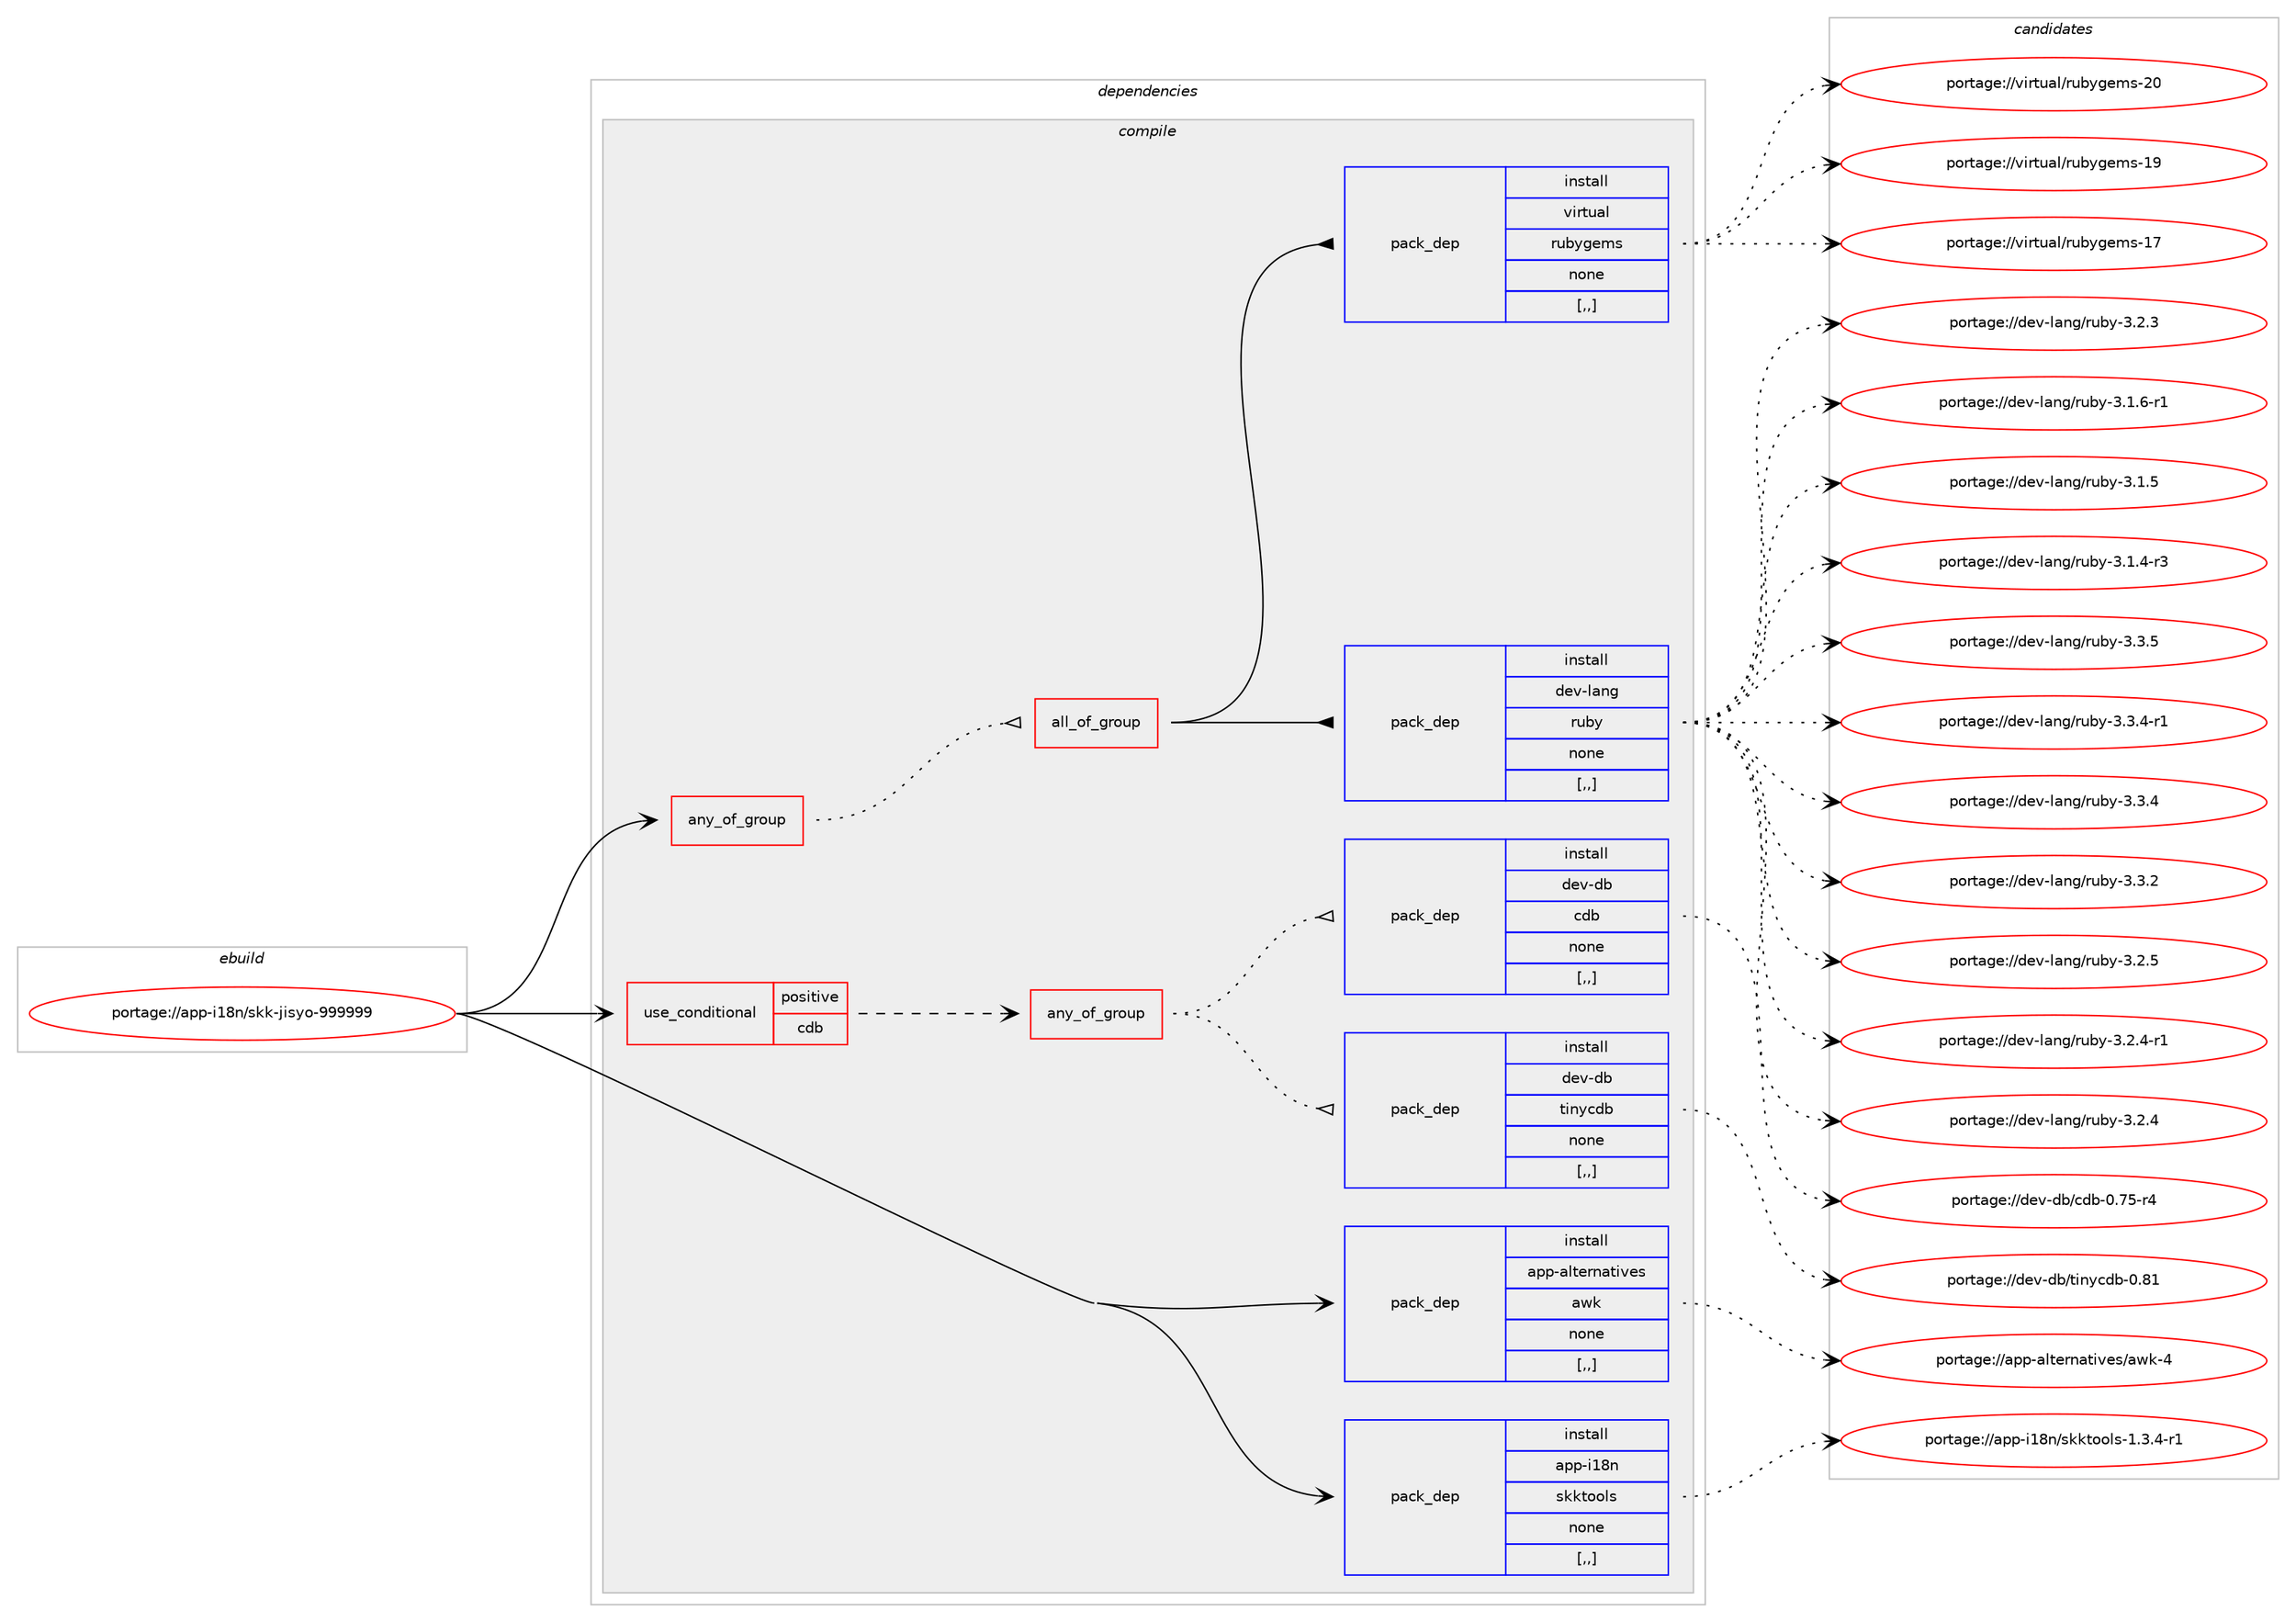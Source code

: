 digraph prolog {

# *************
# Graph options
# *************

newrank=true;
concentrate=true;
compound=true;
graph [rankdir=LR,fontname=Helvetica,fontsize=10,ranksep=1.5];#, ranksep=2.5, nodesep=0.2];
edge  [arrowhead=vee];
node  [fontname=Helvetica,fontsize=10];

# **********
# The ebuild
# **********

subgraph cluster_leftcol {
color=gray;
label=<<i>ebuild</i>>;
id [label="portage://app-i18n/skk-jisyo-999999", color=red, width=4, href="../app-i18n/skk-jisyo-999999.svg"];
}

# ****************
# The dependencies
# ****************

subgraph cluster_midcol {
color=gray;
label=<<i>dependencies</i>>;
subgraph cluster_compile {
fillcolor="#eeeeee";
style=filled;
label=<<i>compile</i>>;
subgraph any3681 {
dependency532423 [label=<<TABLE BORDER="0" CELLBORDER="1" CELLSPACING="0" CELLPADDING="4"><TR><TD CELLPADDING="10">any_of_group</TD></TR></TABLE>>, shape=none, color=red];subgraph all297 {
dependency532424 [label=<<TABLE BORDER="0" CELLBORDER="1" CELLSPACING="0" CELLPADDING="4"><TR><TD CELLPADDING="10">all_of_group</TD></TR></TABLE>>, shape=none, color=red];subgraph pack387306 {
dependency532425 [label=<<TABLE BORDER="0" CELLBORDER="1" CELLSPACING="0" CELLPADDING="4" WIDTH="220"><TR><TD ROWSPAN="6" CELLPADDING="30">pack_dep</TD></TR><TR><TD WIDTH="110">install</TD></TR><TR><TD>dev-lang</TD></TR><TR><TD>ruby</TD></TR><TR><TD>none</TD></TR><TR><TD>[,,]</TD></TR></TABLE>>, shape=none, color=blue];
}
dependency532424:e -> dependency532425:w [weight=20,style="solid",arrowhead="inv"];
subgraph pack387307 {
dependency532426 [label=<<TABLE BORDER="0" CELLBORDER="1" CELLSPACING="0" CELLPADDING="4" WIDTH="220"><TR><TD ROWSPAN="6" CELLPADDING="30">pack_dep</TD></TR><TR><TD WIDTH="110">install</TD></TR><TR><TD>virtual</TD></TR><TR><TD>rubygems</TD></TR><TR><TD>none</TD></TR><TR><TD>[,,]</TD></TR></TABLE>>, shape=none, color=blue];
}
dependency532424:e -> dependency532426:w [weight=20,style="solid",arrowhead="inv"];
}
dependency532423:e -> dependency532424:w [weight=20,style="dotted",arrowhead="oinv"];
}
id:e -> dependency532423:w [weight=20,style="solid",arrowhead="vee"];
subgraph cond141142 {
dependency532427 [label=<<TABLE BORDER="0" CELLBORDER="1" CELLSPACING="0" CELLPADDING="4"><TR><TD ROWSPAN="3" CELLPADDING="10">use_conditional</TD></TR><TR><TD>positive</TD></TR><TR><TD>cdb</TD></TR></TABLE>>, shape=none, color=red];
subgraph any3682 {
dependency532428 [label=<<TABLE BORDER="0" CELLBORDER="1" CELLSPACING="0" CELLPADDING="4"><TR><TD CELLPADDING="10">any_of_group</TD></TR></TABLE>>, shape=none, color=red];subgraph pack387308 {
dependency532429 [label=<<TABLE BORDER="0" CELLBORDER="1" CELLSPACING="0" CELLPADDING="4" WIDTH="220"><TR><TD ROWSPAN="6" CELLPADDING="30">pack_dep</TD></TR><TR><TD WIDTH="110">install</TD></TR><TR><TD>dev-db</TD></TR><TR><TD>tinycdb</TD></TR><TR><TD>none</TD></TR><TR><TD>[,,]</TD></TR></TABLE>>, shape=none, color=blue];
}
dependency532428:e -> dependency532429:w [weight=20,style="dotted",arrowhead="oinv"];
subgraph pack387309 {
dependency532430 [label=<<TABLE BORDER="0" CELLBORDER="1" CELLSPACING="0" CELLPADDING="4" WIDTH="220"><TR><TD ROWSPAN="6" CELLPADDING="30">pack_dep</TD></TR><TR><TD WIDTH="110">install</TD></TR><TR><TD>dev-db</TD></TR><TR><TD>cdb</TD></TR><TR><TD>none</TD></TR><TR><TD>[,,]</TD></TR></TABLE>>, shape=none, color=blue];
}
dependency532428:e -> dependency532430:w [weight=20,style="dotted",arrowhead="oinv"];
}
dependency532427:e -> dependency532428:w [weight=20,style="dashed",arrowhead="vee"];
}
id:e -> dependency532427:w [weight=20,style="solid",arrowhead="vee"];
subgraph pack387310 {
dependency532431 [label=<<TABLE BORDER="0" CELLBORDER="1" CELLSPACING="0" CELLPADDING="4" WIDTH="220"><TR><TD ROWSPAN="6" CELLPADDING="30">pack_dep</TD></TR><TR><TD WIDTH="110">install</TD></TR><TR><TD>app-alternatives</TD></TR><TR><TD>awk</TD></TR><TR><TD>none</TD></TR><TR><TD>[,,]</TD></TR></TABLE>>, shape=none, color=blue];
}
id:e -> dependency532431:w [weight=20,style="solid",arrowhead="vee"];
subgraph pack387311 {
dependency532432 [label=<<TABLE BORDER="0" CELLBORDER="1" CELLSPACING="0" CELLPADDING="4" WIDTH="220"><TR><TD ROWSPAN="6" CELLPADDING="30">pack_dep</TD></TR><TR><TD WIDTH="110">install</TD></TR><TR><TD>app-i18n</TD></TR><TR><TD>skktools</TD></TR><TR><TD>none</TD></TR><TR><TD>[,,]</TD></TR></TABLE>>, shape=none, color=blue];
}
id:e -> dependency532432:w [weight=20,style="solid",arrowhead="vee"];
}
subgraph cluster_compileandrun {
fillcolor="#eeeeee";
style=filled;
label=<<i>compile and run</i>>;
}
subgraph cluster_run {
fillcolor="#eeeeee";
style=filled;
label=<<i>run</i>>;
}
}

# **************
# The candidates
# **************

subgraph cluster_choices {
rank=same;
color=gray;
label=<<i>candidates</i>>;

subgraph choice387306 {
color=black;
nodesep=1;
choice10010111845108971101034711411798121455146514653 [label="portage://dev-lang/ruby-3.3.5", color=red, width=4,href="../dev-lang/ruby-3.3.5.svg"];
choice100101118451089711010347114117981214551465146524511449 [label="portage://dev-lang/ruby-3.3.4-r1", color=red, width=4,href="../dev-lang/ruby-3.3.4-r1.svg"];
choice10010111845108971101034711411798121455146514652 [label="portage://dev-lang/ruby-3.3.4", color=red, width=4,href="../dev-lang/ruby-3.3.4.svg"];
choice10010111845108971101034711411798121455146514650 [label="portage://dev-lang/ruby-3.3.2", color=red, width=4,href="../dev-lang/ruby-3.3.2.svg"];
choice10010111845108971101034711411798121455146504653 [label="portage://dev-lang/ruby-3.2.5", color=red, width=4,href="../dev-lang/ruby-3.2.5.svg"];
choice100101118451089711010347114117981214551465046524511449 [label="portage://dev-lang/ruby-3.2.4-r1", color=red, width=4,href="../dev-lang/ruby-3.2.4-r1.svg"];
choice10010111845108971101034711411798121455146504652 [label="portage://dev-lang/ruby-3.2.4", color=red, width=4,href="../dev-lang/ruby-3.2.4.svg"];
choice10010111845108971101034711411798121455146504651 [label="portage://dev-lang/ruby-3.2.3", color=red, width=4,href="../dev-lang/ruby-3.2.3.svg"];
choice100101118451089711010347114117981214551464946544511449 [label="portage://dev-lang/ruby-3.1.6-r1", color=red, width=4,href="../dev-lang/ruby-3.1.6-r1.svg"];
choice10010111845108971101034711411798121455146494653 [label="portage://dev-lang/ruby-3.1.5", color=red, width=4,href="../dev-lang/ruby-3.1.5.svg"];
choice100101118451089711010347114117981214551464946524511451 [label="portage://dev-lang/ruby-3.1.4-r3", color=red, width=4,href="../dev-lang/ruby-3.1.4-r3.svg"];
dependency532425:e -> choice10010111845108971101034711411798121455146514653:w [style=dotted,weight="100"];
dependency532425:e -> choice100101118451089711010347114117981214551465146524511449:w [style=dotted,weight="100"];
dependency532425:e -> choice10010111845108971101034711411798121455146514652:w [style=dotted,weight="100"];
dependency532425:e -> choice10010111845108971101034711411798121455146514650:w [style=dotted,weight="100"];
dependency532425:e -> choice10010111845108971101034711411798121455146504653:w [style=dotted,weight="100"];
dependency532425:e -> choice100101118451089711010347114117981214551465046524511449:w [style=dotted,weight="100"];
dependency532425:e -> choice10010111845108971101034711411798121455146504652:w [style=dotted,weight="100"];
dependency532425:e -> choice10010111845108971101034711411798121455146504651:w [style=dotted,weight="100"];
dependency532425:e -> choice100101118451089711010347114117981214551464946544511449:w [style=dotted,weight="100"];
dependency532425:e -> choice10010111845108971101034711411798121455146494653:w [style=dotted,weight="100"];
dependency532425:e -> choice100101118451089711010347114117981214551464946524511451:w [style=dotted,weight="100"];
}
subgraph choice387307 {
color=black;
nodesep=1;
choice118105114116117971084711411798121103101109115455048 [label="portage://virtual/rubygems-20", color=red, width=4,href="../virtual/rubygems-20.svg"];
choice118105114116117971084711411798121103101109115454957 [label="portage://virtual/rubygems-19", color=red, width=4,href="../virtual/rubygems-19.svg"];
choice118105114116117971084711411798121103101109115454955 [label="portage://virtual/rubygems-17", color=red, width=4,href="../virtual/rubygems-17.svg"];
dependency532426:e -> choice118105114116117971084711411798121103101109115455048:w [style=dotted,weight="100"];
dependency532426:e -> choice118105114116117971084711411798121103101109115454957:w [style=dotted,weight="100"];
dependency532426:e -> choice118105114116117971084711411798121103101109115454955:w [style=dotted,weight="100"];
}
subgraph choice387308 {
color=black;
nodesep=1;
choice10010111845100984711610511012199100984548465649 [label="portage://dev-db/tinycdb-0.81", color=red, width=4,href="../dev-db/tinycdb-0.81.svg"];
dependency532429:e -> choice10010111845100984711610511012199100984548465649:w [style=dotted,weight="100"];
}
subgraph choice387309 {
color=black;
nodesep=1;
choice100101118451009847991009845484655534511452 [label="portage://dev-db/cdb-0.75-r4", color=red, width=4,href="../dev-db/cdb-0.75-r4.svg"];
dependency532430:e -> choice100101118451009847991009845484655534511452:w [style=dotted,weight="100"];
}
subgraph choice387310 {
color=black;
nodesep=1;
choice9711211245971081161011141109711610511810111547971191074552 [label="portage://app-alternatives/awk-4", color=red, width=4,href="../app-alternatives/awk-4.svg"];
dependency532431:e -> choice9711211245971081161011141109711610511810111547971191074552:w [style=dotted,weight="100"];
}
subgraph choice387311 {
color=black;
nodesep=1;
choice97112112451054956110471151071071161111111081154549465146524511449 [label="portage://app-i18n/skktools-1.3.4-r1", color=red, width=4,href="../app-i18n/skktools-1.3.4-r1.svg"];
dependency532432:e -> choice97112112451054956110471151071071161111111081154549465146524511449:w [style=dotted,weight="100"];
}
}

}
